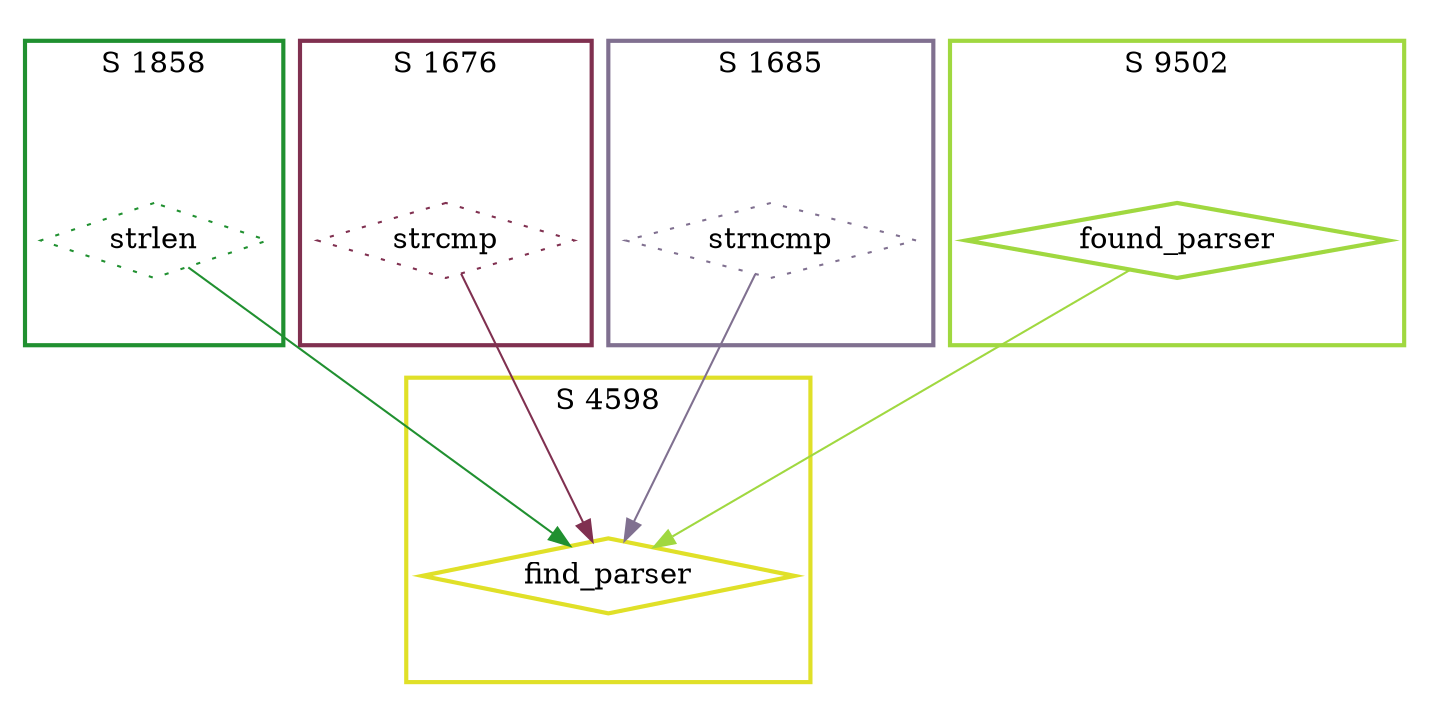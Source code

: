 digraph G {
  ratio=0.500000;
  "UV strlen (1858)" [shape=diamond, label="strlen", color="#209030",
                      style=dotted];
  "UV strcmp (1676)" [shape=diamond, label="strcmp", color="#803050",
                      style=dotted];
  "UV strncmp (1685)" [shape=diamond, label="strncmp", color="#807090",
                       style=dotted];
  "UV find_parser (4598)" [shape=diamond, label="find_parser",
                           color="#E0E028", style=bold];
  "UV found_parser (9502)" [shape=diamond, label="found_parser",
                            color="#A0D840", style=bold];
  
  subgraph cluster_1685 { label="S 1685";
    color="#807090";
    style=bold;
    "UV strncmp (1685)"; };
  subgraph cluster_9502 { label="S 9502";
    color="#A0D840";
    style=bold;
    "UV found_parser (9502)"; };
  subgraph cluster_4598 { label="S 4598";
    color="#E0E028";
    style=bold;
    "UV find_parser (4598)"; };
  subgraph cluster_1676 { label="S 1676";
    color="#803050";
    style=bold;
    "UV strcmp (1676)"; };
  subgraph cluster_1858 { label="S 1858";
    color="#209030";
    style=bold;
    "UV strlen (1858)"; };
  
  "UV strlen (1858)" -> "UV find_parser (4598)" [color="#209030"];
  "UV strcmp (1676)" -> "UV find_parser (4598)" [color="#803050"];
  "UV strncmp (1685)" -> "UV find_parser (4598)" [color="#807090"];
  "UV found_parser (9502)" -> "UV find_parser (4598)" [color="#A0D840"];
  
  }
